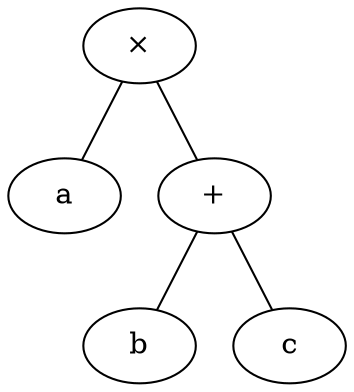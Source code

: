 graph {
	{ node[]
	a [label="a"]
	b [label="b"]
	c [label="c"]
	add [label="+"]
	times [label="×"]
	}
 
	{ edge[color="black:white:black"]
	}
	{ edge[]
	times -- add -- c
	add -- b
	times -- a
	}
}
